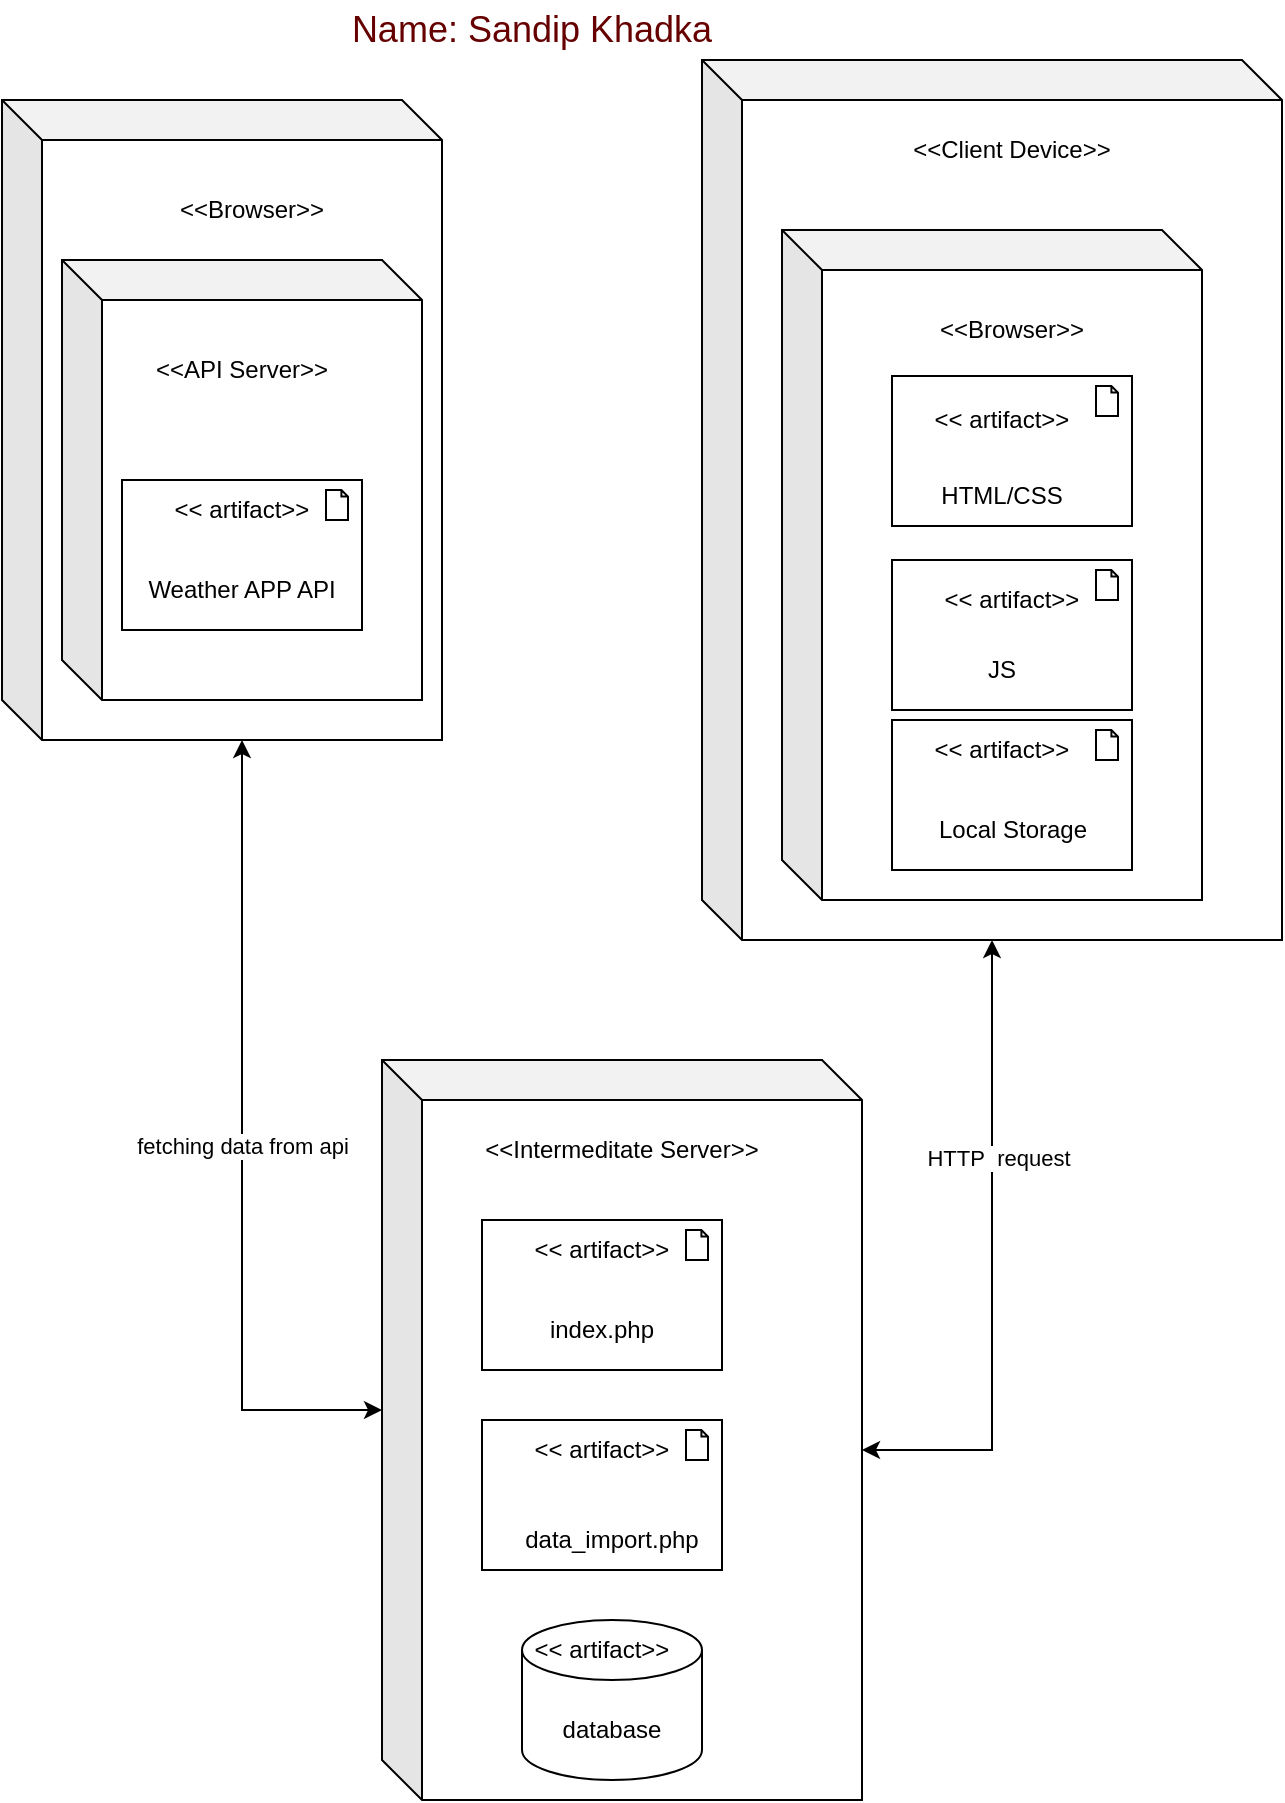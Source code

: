 <mxfile version="16.2.7" type="device"><diagram id="OfM_caIQAU73Dz8lKVYz" name="Page-1"><mxGraphModel dx="1422" dy="800" grid="1" gridSize="10" guides="1" tooltips="1" connect="1" arrows="1" fold="1" page="1" pageScale="1" pageWidth="827" pageHeight="1169" math="0" shadow="0"><root><mxCell id="0"/><mxCell id="1" parent="0"/><mxCell id="kpK7839MGfuWX2Brk6kv-25" value="fetching data from api" style="edgeStyle=orthogonalEdgeStyle;rounded=0;orthogonalLoop=1;jettySize=auto;html=1;exitX=0;exitY=0;exitDx=120;exitDy=320;exitPerimeter=0;entryX=0;entryY=0;entryDx=0;entryDy=175;entryPerimeter=0;startArrow=classic;startFill=1;" parent="1" source="kpK7839MGfuWX2Brk6kv-1" target="kpK7839MGfuWX2Brk6kv-16" edge="1"><mxGeometry relative="1" as="geometry"/></mxCell><mxCell id="kpK7839MGfuWX2Brk6kv-1" value="" style="shape=cube;whiteSpace=wrap;html=1;boundedLbl=1;backgroundOutline=1;darkOpacity=0.05;darkOpacity2=0.1;" parent="1" vertex="1"><mxGeometry y="200" width="220" height="320" as="geometry"/></mxCell><mxCell id="kpK7839MGfuWX2Brk6kv-2" value="&amp;lt;&amp;lt;Browser&amp;gt;&amp;gt;" style="text;html=1;strokeColor=none;fillColor=none;align=center;verticalAlign=middle;whiteSpace=wrap;rounded=0;" parent="1" vertex="1"><mxGeometry x="40" y="240" width="170" height="30" as="geometry"/></mxCell><mxCell id="kpK7839MGfuWX2Brk6kv-5" value="" style="shape=cube;whiteSpace=wrap;html=1;boundedLbl=1;backgroundOutline=1;darkOpacity=0.05;darkOpacity2=0.1;" parent="1" vertex="1"><mxGeometry x="30" y="280" width="180" height="220" as="geometry"/></mxCell><mxCell id="kpK7839MGfuWX2Brk6kv-6" value="&lt;span&gt;&amp;lt;&amp;lt;API Server&amp;gt;&amp;gt;&lt;/span&gt;" style="text;html=1;strokeColor=none;fillColor=none;align=center;verticalAlign=middle;whiteSpace=wrap;rounded=0;" parent="1" vertex="1"><mxGeometry x="50" y="320" width="140" height="30" as="geometry"/></mxCell><mxCell id="kpK7839MGfuWX2Brk6kv-7" value="" style="html=1;outlineConnect=0;whiteSpace=wrap;shape=mxgraph.archimate.application;appType=artifact" parent="1" vertex="1"><mxGeometry x="60" y="390" width="120" height="75" as="geometry"/></mxCell><mxCell id="kpK7839MGfuWX2Brk6kv-8" value="Weather APP API" style="text;html=1;align=center;verticalAlign=middle;whiteSpace=wrap;rounded=0;" parent="1" vertex="1"><mxGeometry x="70" y="430" width="100" height="30" as="geometry"/></mxCell><mxCell id="kpK7839MGfuWX2Brk6kv-9" value="" style="shape=cube;whiteSpace=wrap;html=1;boundedLbl=1;backgroundOutline=1;darkOpacity=0.05;darkOpacity2=0.1;" parent="1" vertex="1"><mxGeometry x="350" y="180" width="290" height="440" as="geometry"/></mxCell><mxCell id="kpK7839MGfuWX2Brk6kv-10" value="&amp;lt;&amp;lt;Client Device&amp;gt;&amp;gt;" style="text;html=1;strokeColor=none;fillColor=none;align=center;verticalAlign=middle;whiteSpace=wrap;rounded=0;" parent="1" vertex="1"><mxGeometry x="412" y="210" width="186" height="30" as="geometry"/></mxCell><mxCell id="kpK7839MGfuWX2Brk6kv-26" style="edgeStyle=orthogonalEdgeStyle;rounded=0;orthogonalLoop=1;jettySize=auto;html=1;startArrow=classic;startFill=1;exitX=0;exitY=0;exitDx=240;exitDy=195;exitPerimeter=0;" parent="1" source="kpK7839MGfuWX2Brk6kv-16" target="kpK7839MGfuWX2Brk6kv-9" edge="1"><mxGeometry relative="1" as="geometry"/></mxCell><mxCell id="HO1w4c3NTFN4cqA4qkep-8" value="HTTP&amp;nbsp; request" style="edgeLabel;html=1;align=center;verticalAlign=middle;resizable=0;points=[];" parent="kpK7839MGfuWX2Brk6kv-26" vertex="1" connectable="0"><mxGeometry x="0.318" y="-3" relative="1" as="geometry"><mxPoint as="offset"/></mxGeometry></mxCell><mxCell id="kpK7839MGfuWX2Brk6kv-16" value="" style="shape=cube;whiteSpace=wrap;html=1;boundedLbl=1;backgroundOutline=1;darkOpacity=0.05;darkOpacity2=0.1;" parent="1" vertex="1"><mxGeometry x="190" y="680" width="240" height="370" as="geometry"/></mxCell><mxCell id="kpK7839MGfuWX2Brk6kv-17" value="&amp;lt;&amp;lt;Intermeditate Server&amp;gt;&amp;gt;" style="text;html=1;strokeColor=none;fillColor=none;align=center;verticalAlign=middle;whiteSpace=wrap;rounded=0;" parent="1" vertex="1"><mxGeometry x="230" y="710" width="160" height="30" as="geometry"/></mxCell><mxCell id="kpK7839MGfuWX2Brk6kv-18" value="" style="html=1;outlineConnect=0;whiteSpace=wrap;shape=mxgraph.archimate.application;appType=artifact" parent="1" vertex="1"><mxGeometry x="240" y="760" width="120" height="75" as="geometry"/></mxCell><mxCell id="kpK7839MGfuWX2Brk6kv-19" value="" style="html=1;outlineConnect=0;whiteSpace=wrap;shape=mxgraph.archimate.application;appType=artifact" parent="1" vertex="1"><mxGeometry x="240" y="860" width="120" height="75" as="geometry"/></mxCell><mxCell id="kpK7839MGfuWX2Brk6kv-20" value="" style="shape=cylinder3;whiteSpace=wrap;html=1;boundedLbl=1;backgroundOutline=1;size=15;" parent="1" vertex="1"><mxGeometry x="260" y="960" width="90" height="80" as="geometry"/></mxCell><mxCell id="kpK7839MGfuWX2Brk6kv-22" value="index.php" style="text;html=1;strokeColor=none;fillColor=none;align=center;verticalAlign=middle;whiteSpace=wrap;rounded=0;" parent="1" vertex="1"><mxGeometry x="210" y="800" width="180" height="30" as="geometry"/></mxCell><mxCell id="kpK7839MGfuWX2Brk6kv-23" value="data_import.php" style="text;html=1;strokeColor=none;fillColor=none;align=center;verticalAlign=middle;whiteSpace=wrap;rounded=0;" parent="1" vertex="1"><mxGeometry x="230" y="905" width="150" height="30" as="geometry"/></mxCell><mxCell id="kpK7839MGfuWX2Brk6kv-24" value="database" style="text;html=1;strokeColor=none;fillColor=none;align=center;verticalAlign=middle;whiteSpace=wrap;rounded=0;" parent="1" vertex="1"><mxGeometry x="275" y="1000" width="60" height="30" as="geometry"/></mxCell><mxCell id="kpK7839MGfuWX2Brk6kv-27" value="" style="shape=cube;whiteSpace=wrap;html=1;boundedLbl=1;backgroundOutline=1;darkOpacity=0.05;darkOpacity2=0.1;" parent="1" vertex="1"><mxGeometry x="390" y="265" width="210" height="335" as="geometry"/></mxCell><mxCell id="kpK7839MGfuWX2Brk6kv-28" value="&amp;lt;&amp;lt;Browser&amp;gt;&amp;gt;" style="text;html=1;strokeColor=none;fillColor=none;align=center;verticalAlign=middle;whiteSpace=wrap;rounded=0;" parent="1" vertex="1"><mxGeometry x="390" y="260" width="230" height="110" as="geometry"/></mxCell><mxCell id="kpK7839MGfuWX2Brk6kv-29" value="" style="html=1;outlineConnect=0;whiteSpace=wrap;shape=mxgraph.archimate.application;appType=artifact" parent="1" vertex="1"><mxGeometry x="445" y="338" width="120" height="75" as="geometry"/></mxCell><mxCell id="kpK7839MGfuWX2Brk6kv-30" value="" style="html=1;outlineConnect=0;whiteSpace=wrap;shape=mxgraph.archimate.application;appType=artifact" parent="1" vertex="1"><mxGeometry x="445" y="430" width="120" height="75" as="geometry"/></mxCell><mxCell id="kpK7839MGfuWX2Brk6kv-31" value="HTML/CSS" style="text;html=1;strokeColor=none;fillColor=none;align=center;verticalAlign=middle;whiteSpace=wrap;rounded=0;" parent="1" vertex="1"><mxGeometry x="465" y="383" width="70" height="30" as="geometry"/></mxCell><mxCell id="kpK7839MGfuWX2Brk6kv-32" value="JS" style="text;html=1;strokeColor=none;fillColor=none;align=center;verticalAlign=middle;whiteSpace=wrap;rounded=0;" parent="1" vertex="1"><mxGeometry x="470" y="470" width="60" height="30" as="geometry"/></mxCell><mxCell id="HO1w4c3NTFN4cqA4qkep-2" value="&amp;lt;&amp;lt; artifact&amp;gt;&amp;gt;" style="text;html=1;strokeColor=none;fillColor=none;align=center;verticalAlign=middle;whiteSpace=wrap;rounded=0;" parent="1" vertex="1"><mxGeometry x="250" y="860" width="100" height="30" as="geometry"/></mxCell><mxCell id="HO1w4c3NTFN4cqA4qkep-3" value="&amp;lt;&amp;lt; artifact&amp;gt;&amp;gt;" style="text;html=1;strokeColor=none;fillColor=none;align=center;verticalAlign=middle;whiteSpace=wrap;rounded=0;" parent="1" vertex="1"><mxGeometry x="455" y="435" width="100" height="30" as="geometry"/></mxCell><mxCell id="HO1w4c3NTFN4cqA4qkep-4" value="&amp;lt;&amp;lt; artifact&amp;gt;&amp;gt;" style="text;html=1;strokeColor=none;fillColor=none;align=center;verticalAlign=middle;whiteSpace=wrap;rounded=0;" parent="1" vertex="1"><mxGeometry x="70" y="390" width="100" height="30" as="geometry"/></mxCell><mxCell id="HO1w4c3NTFN4cqA4qkep-5" value="&amp;lt;&amp;lt; artifact&amp;gt;&amp;gt;" style="text;html=1;strokeColor=none;fillColor=none;align=center;verticalAlign=middle;whiteSpace=wrap;rounded=0;" parent="1" vertex="1"><mxGeometry x="450" y="345" width="100" height="30" as="geometry"/></mxCell><mxCell id="HO1w4c3NTFN4cqA4qkep-6" value="&amp;lt;&amp;lt; artifact&amp;gt;&amp;gt;" style="text;html=1;strokeColor=none;fillColor=none;align=center;verticalAlign=middle;whiteSpace=wrap;rounded=0;" parent="1" vertex="1"><mxGeometry x="250" y="760" width="100" height="30" as="geometry"/></mxCell><mxCell id="HO1w4c3NTFN4cqA4qkep-7" value="&amp;lt;&amp;lt; artifact&amp;gt;&amp;gt;" style="text;html=1;strokeColor=none;fillColor=none;align=center;verticalAlign=middle;whiteSpace=wrap;rounded=0;" parent="1" vertex="1"><mxGeometry x="250" y="960" width="100" height="30" as="geometry"/></mxCell><mxCell id="HO1w4c3NTFN4cqA4qkep-9" value="" style="html=1;outlineConnect=0;whiteSpace=wrap;shape=mxgraph.archimate.application;appType=artifact" parent="1" vertex="1"><mxGeometry x="445" y="510" width="120" height="75" as="geometry"/></mxCell><mxCell id="HO1w4c3NTFN4cqA4qkep-10" value="&amp;lt;&amp;lt; artifact&amp;gt;&amp;gt;" style="text;html=1;strokeColor=none;fillColor=none;align=center;verticalAlign=middle;whiteSpace=wrap;rounded=0;" parent="1" vertex="1"><mxGeometry x="450" y="510" width="100" height="30" as="geometry"/></mxCell><mxCell id="HO1w4c3NTFN4cqA4qkep-11" value="Local Storage" style="text;html=1;strokeColor=none;fillColor=none;align=center;verticalAlign=middle;whiteSpace=wrap;rounded=0;" parent="1" vertex="1"><mxGeometry x="462.5" y="550" width="85" height="30" as="geometry"/></mxCell><mxCell id="HO1w4c3NTFN4cqA4qkep-12" value="&lt;font style=&quot;font-size: 18px&quot; color=&quot;#660000&quot;&gt;Name: Sandip Khadka&lt;/font&gt;" style="text;html=1;strokeColor=none;fillColor=none;align=center;verticalAlign=middle;whiteSpace=wrap;rounded=0;" parent="1" vertex="1"><mxGeometry x="100" y="150" width="330" height="30" as="geometry"/></mxCell></root></mxGraphModel></diagram></mxfile>